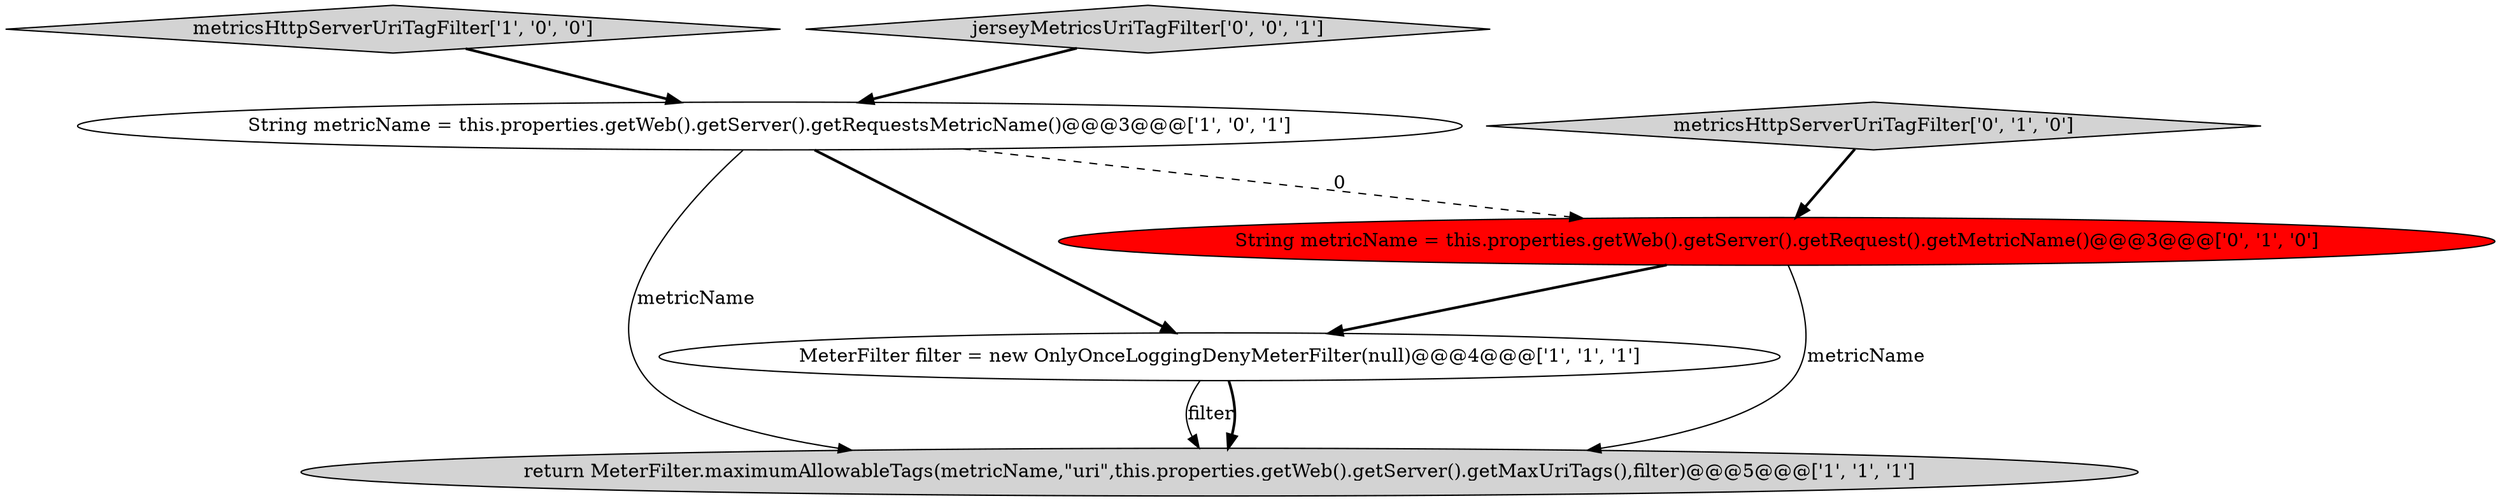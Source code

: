 digraph {
0 [style = filled, label = "return MeterFilter.maximumAllowableTags(metricName,\"uri\",this.properties.getWeb().getServer().getMaxUriTags(),filter)@@@5@@@['1', '1', '1']", fillcolor = lightgray, shape = ellipse image = "AAA0AAABBB1BBB"];
1 [style = filled, label = "MeterFilter filter = new OnlyOnceLoggingDenyMeterFilter(null)@@@4@@@['1', '1', '1']", fillcolor = white, shape = ellipse image = "AAA0AAABBB1BBB"];
4 [style = filled, label = "String metricName = this.properties.getWeb().getServer().getRequest().getMetricName()@@@3@@@['0', '1', '0']", fillcolor = red, shape = ellipse image = "AAA1AAABBB2BBB"];
3 [style = filled, label = "String metricName = this.properties.getWeb().getServer().getRequestsMetricName()@@@3@@@['1', '0', '1']", fillcolor = white, shape = ellipse image = "AAA0AAABBB1BBB"];
5 [style = filled, label = "metricsHttpServerUriTagFilter['0', '1', '0']", fillcolor = lightgray, shape = diamond image = "AAA0AAABBB2BBB"];
2 [style = filled, label = "metricsHttpServerUriTagFilter['1', '0', '0']", fillcolor = lightgray, shape = diamond image = "AAA0AAABBB1BBB"];
6 [style = filled, label = "jerseyMetricsUriTagFilter['0', '0', '1']", fillcolor = lightgray, shape = diamond image = "AAA0AAABBB3BBB"];
3->0 [style = solid, label="metricName"];
6->3 [style = bold, label=""];
4->0 [style = solid, label="metricName"];
4->1 [style = bold, label=""];
1->0 [style = solid, label="filter"];
1->0 [style = bold, label=""];
3->1 [style = bold, label=""];
3->4 [style = dashed, label="0"];
5->4 [style = bold, label=""];
2->3 [style = bold, label=""];
}
